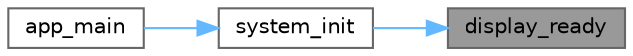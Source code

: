 digraph "display_ready"
{
 // LATEX_PDF_SIZE
  bgcolor="transparent";
  edge [fontname=Helvetica,fontsize=10,labelfontname=Helvetica,labelfontsize=10];
  node [fontname=Helvetica,fontsize=10,shape=box,height=0.2,width=0.4];
  rankdir="RL";
  Node1 [id="Node000001",label="display_ready",height=0.2,width=0.4,color="gray40", fillcolor="grey60", style="filled", fontcolor="black",tooltip="Waits for the Nextion display to send the command indicating that it is ready."];
  Node1 -> Node2 [id="edge1_Node000001_Node000002",dir="back",color="steelblue1",style="solid",tooltip=" "];
  Node2 [id="Node000002",label="system_init",height=0.2,width=0.4,color="grey40", fillcolor="white", style="filled",URL="$system_8c.html#a43f5e0d6db0fb41a437cc9096b32e9b5",tooltip="Initializes the system."];
  Node2 -> Node3 [id="edge2_Node000002_Node000003",dir="back",color="steelblue1",style="solid",tooltip=" "];
  Node3 [id="Node000003",label="app_main",height=0.2,width=0.4,color="grey40", fillcolor="white", style="filled",URL="$main_8c.html#a630544a7f0a2cc40d8a7fefab7e2fe70",tooltip=" "];
}
